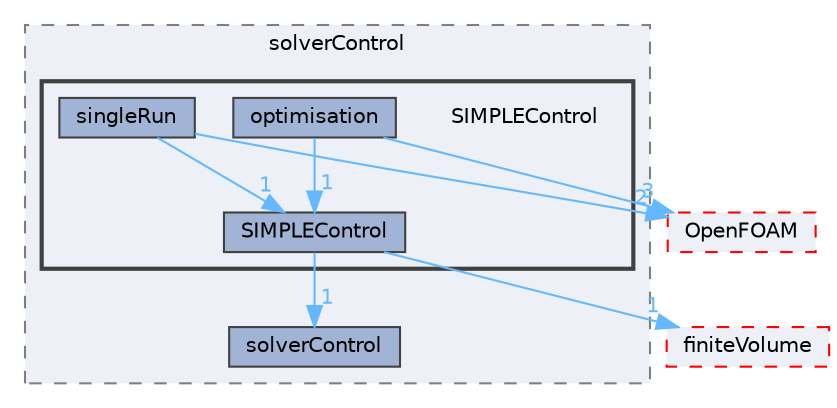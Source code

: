 digraph "src/optimisation/adjointOptimisation/adjoint/solvers/solverControl/SIMPLEControl"
{
 // LATEX_PDF_SIZE
  bgcolor="transparent";
  edge [fontname=Helvetica,fontsize=10,labelfontname=Helvetica,labelfontsize=10];
  node [fontname=Helvetica,fontsize=10,shape=box,height=0.2,width=0.4];
  compound=true
  subgraph clusterdir_54e2bdabc2921f49c73b33c8cf47c961 {
    graph [ bgcolor="#edf0f7", pencolor="grey50", label="solverControl", fontname=Helvetica,fontsize=10 style="filled,dashed", URL="dir_54e2bdabc2921f49c73b33c8cf47c961.html",tooltip=""]
  dir_e81d89f91bfba3766c2179154dd784ad [label="solverControl", fillcolor="#a2b4d6", color="grey25", style="filled", URL="dir_e81d89f91bfba3766c2179154dd784ad.html",tooltip=""];
  subgraph clusterdir_ecf406ef7f8ca5419358fd512340fb34 {
    graph [ bgcolor="#edf0f7", pencolor="grey25", label="", fontname=Helvetica,fontsize=10 style="filled,bold", URL="dir_ecf406ef7f8ca5419358fd512340fb34.html",tooltip=""]
    dir_ecf406ef7f8ca5419358fd512340fb34 [shape=plaintext, label="SIMPLEControl"];
  dir_e37d84579dfbc760585cea1f80ccb2fb [label="optimisation", fillcolor="#a2b4d6", color="grey25", style="filled", URL="dir_e37d84579dfbc760585cea1f80ccb2fb.html",tooltip=""];
  dir_4a9076ca332766da9cc226d19900520a [label="SIMPLEControl", fillcolor="#a2b4d6", color="grey25", style="filled", URL="dir_4a9076ca332766da9cc226d19900520a.html",tooltip=""];
  dir_d0693199c904bc8d6b4ca61014508f53 [label="singleRun", fillcolor="#a2b4d6", color="grey25", style="filled", URL="dir_d0693199c904bc8d6b4ca61014508f53.html",tooltip=""];
  }
  }
  dir_c5473ff19b20e6ec4dfe5c310b3778a8 [label="OpenFOAM", fillcolor="#edf0f7", color="red", style="filled,dashed", URL="dir_c5473ff19b20e6ec4dfe5c310b3778a8.html",tooltip=""];
  dir_9bd15774b555cf7259a6fa18f99fe99b [label="finiteVolume", fillcolor="#edf0f7", color="red", style="filled,dashed", URL="dir_9bd15774b555cf7259a6fa18f99fe99b.html",tooltip=""];
  dir_e37d84579dfbc760585cea1f80ccb2fb->dir_4a9076ca332766da9cc226d19900520a [headlabel="1", labeldistance=1.5 headhref="dir_002702_003532.html" href="dir_002702_003532.html" color="steelblue1" fontcolor="steelblue1"];
  dir_e37d84579dfbc760585cea1f80ccb2fb->dir_c5473ff19b20e6ec4dfe5c310b3778a8 [headlabel="3", labeldistance=1.5 headhref="dir_002702_002695.html" href="dir_002702_002695.html" color="steelblue1" fontcolor="steelblue1"];
  dir_4a9076ca332766da9cc226d19900520a->dir_9bd15774b555cf7259a6fa18f99fe99b [headlabel="1", labeldistance=1.5 headhref="dir_003532_001387.html" href="dir_003532_001387.html" color="steelblue1" fontcolor="steelblue1"];
  dir_4a9076ca332766da9cc226d19900520a->dir_e81d89f91bfba3766c2179154dd784ad [headlabel="1", labeldistance=1.5 headhref="dir_003532_003651.html" href="dir_003532_003651.html" color="steelblue1" fontcolor="steelblue1"];
  dir_d0693199c904bc8d6b4ca61014508f53->dir_4a9076ca332766da9cc226d19900520a [headlabel="1", labeldistance=1.5 headhref="dir_003558_003532.html" href="dir_003558_003532.html" color="steelblue1" fontcolor="steelblue1"];
  dir_d0693199c904bc8d6b4ca61014508f53->dir_c5473ff19b20e6ec4dfe5c310b3778a8 [headlabel="2", labeldistance=1.5 headhref="dir_003558_002695.html" href="dir_003558_002695.html" color="steelblue1" fontcolor="steelblue1"];
}
